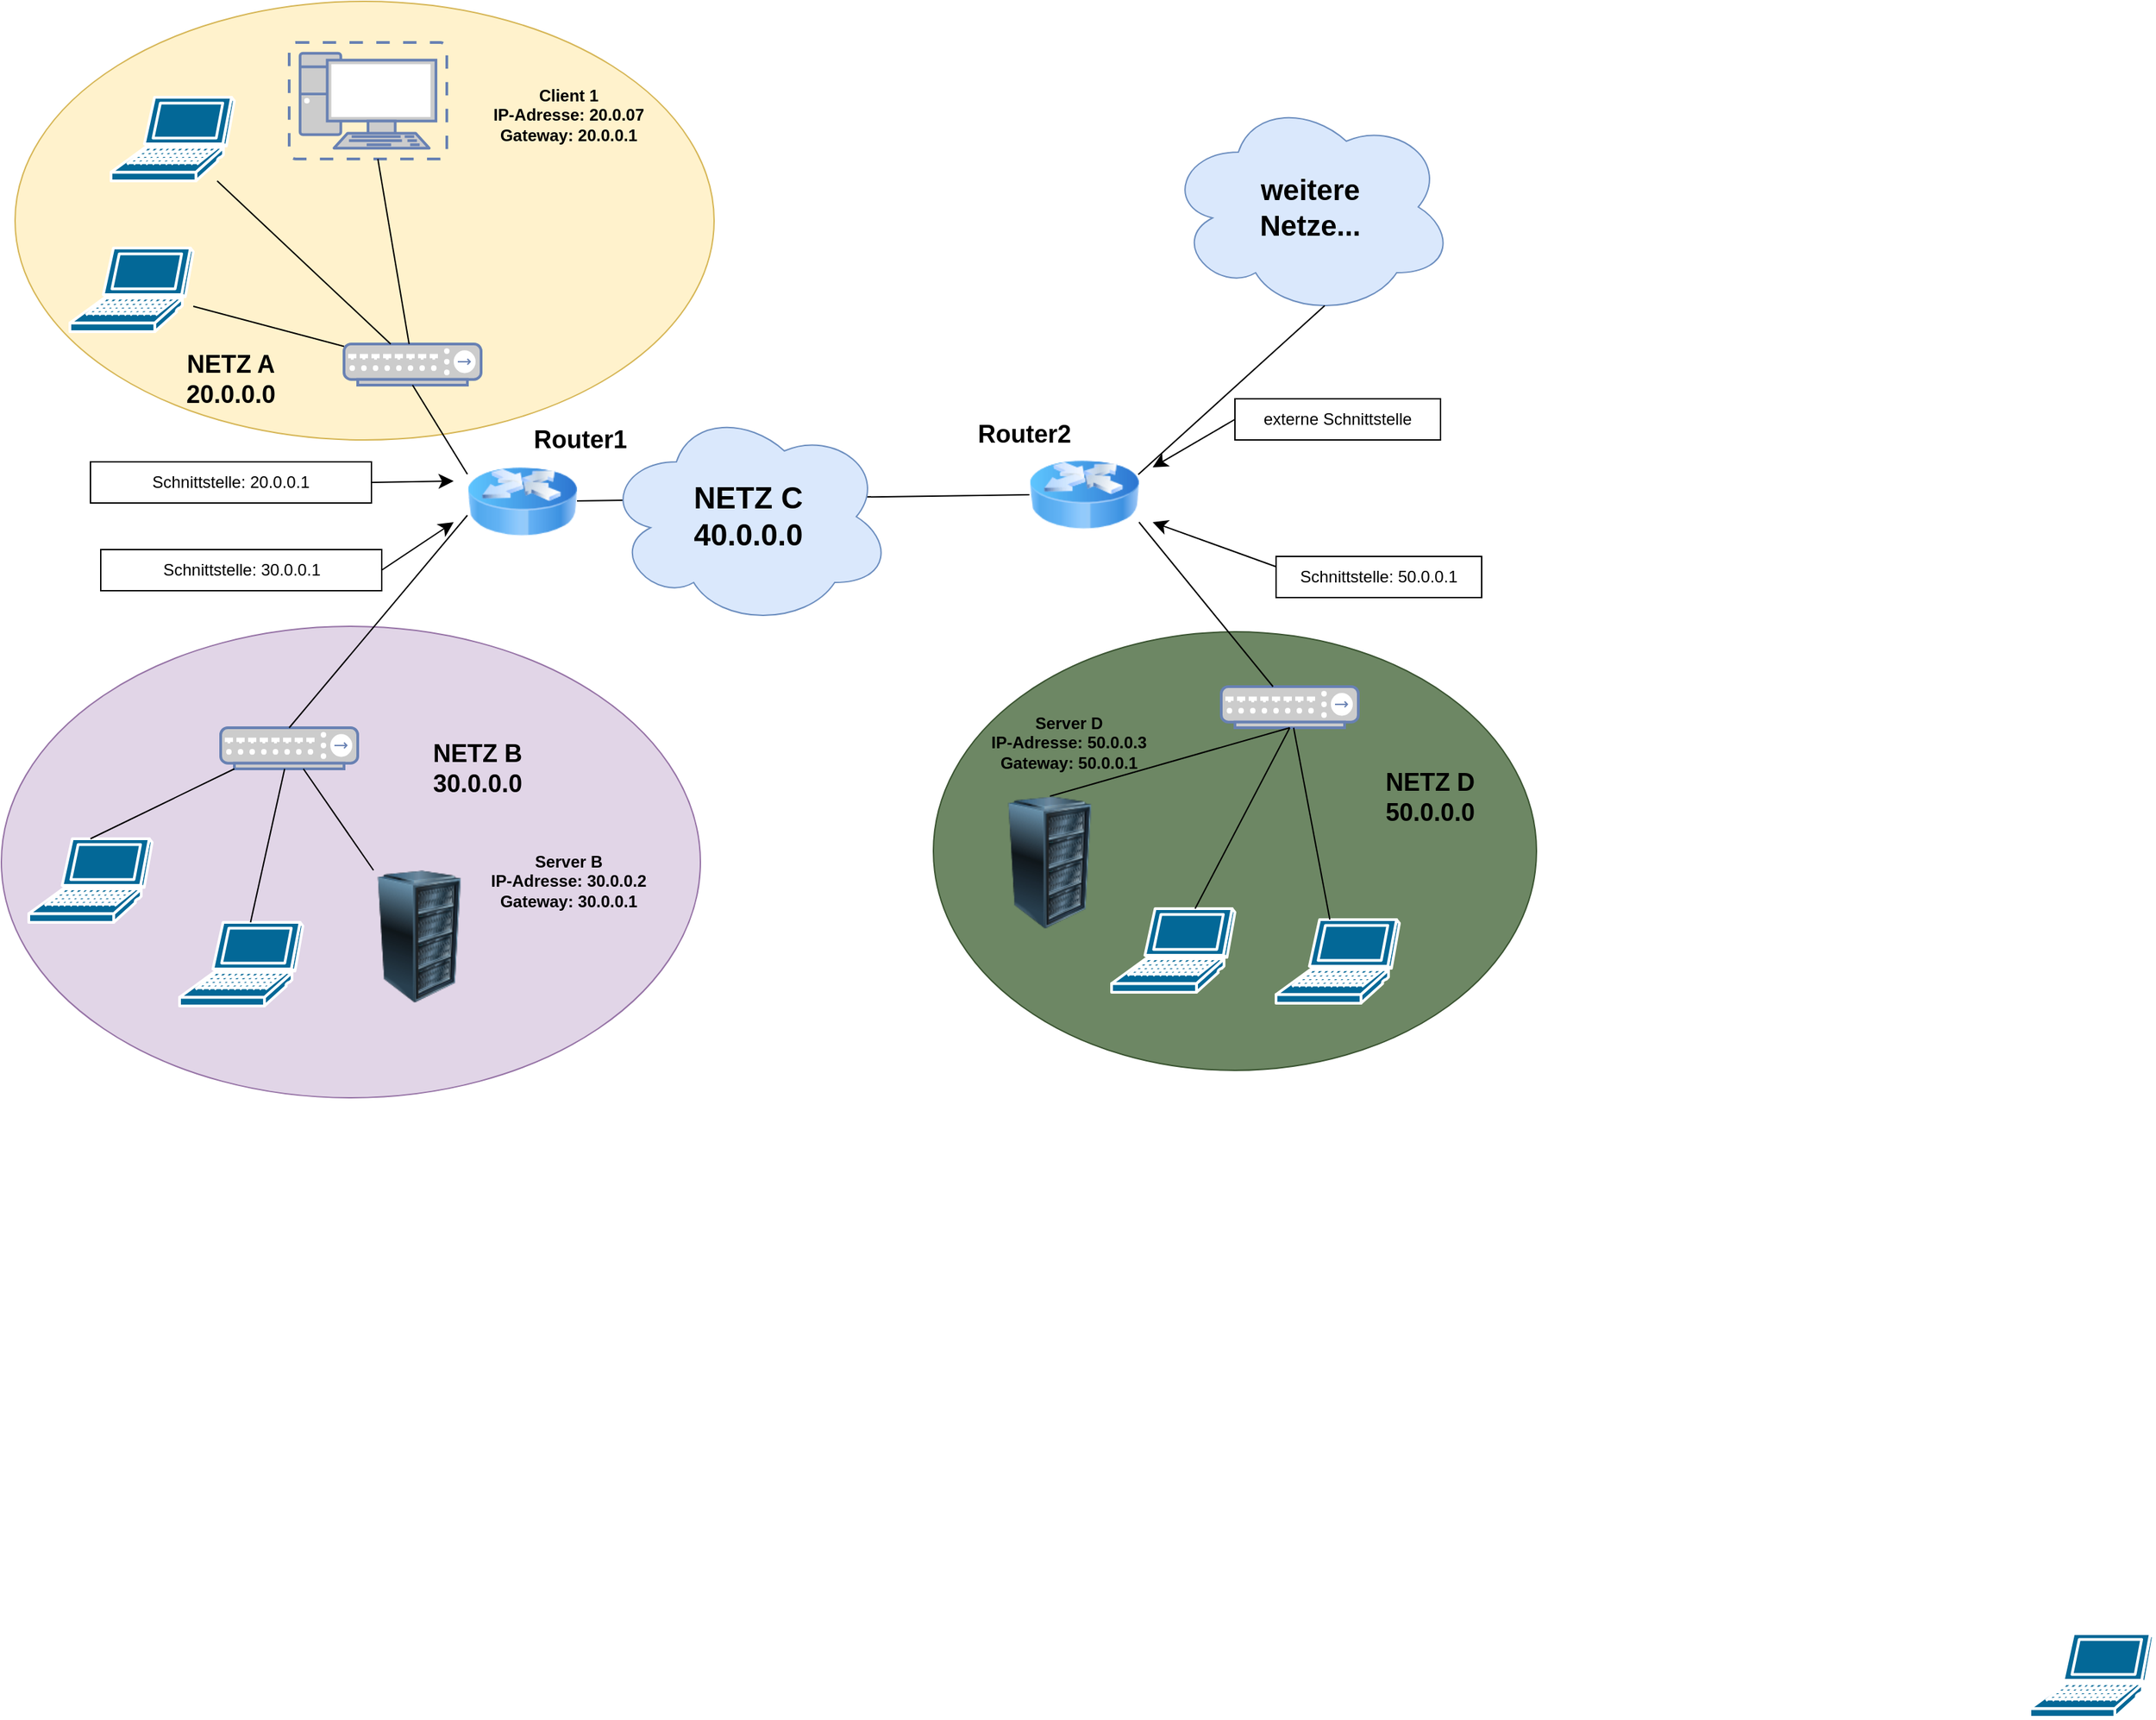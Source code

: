 <mxfile version="26.0.8">
  <diagram name="Page-1" id="80d4a630-b321-0f5e-ff81-c5a36ef4752d">
    <mxGraphModel dx="2012" dy="816" grid="1" gridSize="10" guides="1" tooltips="1" connect="1" arrows="1" fold="1" page="1" pageScale="1" pageWidth="1100" pageHeight="850" background="none" math="0" shadow="0">
      <root>
        <mxCell id="0" />
        <mxCell id="1" parent="0" />
        <mxCell id="c8de1EBmtqxJ63L9seC3-37" value="" style="ellipse;whiteSpace=wrap;html=1;fillColor=#6d8764;strokeColor=#3A5431;fontColor=#ffffff;" vertex="1" parent="1">
          <mxGeometry x="710" y="520" width="440" height="320" as="geometry" />
        </mxCell>
        <mxCell id="c8de1EBmtqxJ63L9seC3-36" value="" style="ellipse;whiteSpace=wrap;html=1;fillColor=#e1d5e7;strokeColor=#9673a6;" vertex="1" parent="1">
          <mxGeometry x="30" y="516" width="510" height="344" as="geometry" />
        </mxCell>
        <mxCell id="c8de1EBmtqxJ63L9seC3-35" value="" style="ellipse;whiteSpace=wrap;html=1;fillColor=#fff2cc;strokeColor=#d6b656;" vertex="1" parent="1">
          <mxGeometry x="40" y="60" width="510" height="320" as="geometry" />
        </mxCell>
        <mxCell id="c8de1EBmtqxJ63L9seC3-1" value="" style="shape=mxgraph.cisco.computers_and_peripherals.laptop;html=1;pointerEvents=1;dashed=0;fillColor=#036897;strokeColor=#ffffff;strokeWidth=2;verticalLabelPosition=bottom;verticalAlign=top;align=center;outlineConnect=0;" vertex="1" parent="1">
          <mxGeometry x="110" y="130" width="90" height="61" as="geometry" />
        </mxCell>
        <mxCell id="c8de1EBmtqxJ63L9seC3-2" value="" style="fontColor=#0066CC;verticalAlign=top;verticalLabelPosition=bottom;labelPosition=center;align=center;html=1;outlineConnect=0;fillColor=#CCCCCC;strokeColor=#6881B3;gradientColor=none;gradientDirection=north;strokeWidth=2;shape=mxgraph.networks.virtual_pc;" vertex="1" parent="1">
          <mxGeometry x="240" y="90" width="115" height="85" as="geometry" />
        </mxCell>
        <mxCell id="c8de1EBmtqxJ63L9seC3-4" value="" style="fontColor=#0066CC;verticalAlign=top;verticalLabelPosition=bottom;labelPosition=center;align=center;html=1;outlineConnect=0;fillColor=#CCCCCC;strokeColor=#6881B3;gradientColor=none;gradientDirection=north;strokeWidth=2;shape=mxgraph.networks.hub;" vertex="1" parent="1">
          <mxGeometry x="280" y="310" width="100" height="30" as="geometry" />
        </mxCell>
        <mxCell id="c8de1EBmtqxJ63L9seC3-5" value="" style="shape=mxgraph.cisco.computers_and_peripherals.laptop;html=1;pointerEvents=1;dashed=0;fillColor=#036897;strokeColor=#ffffff;strokeWidth=2;verticalLabelPosition=bottom;verticalAlign=top;align=center;outlineConnect=0;" vertex="1" parent="1">
          <mxGeometry x="80" y="240" width="90" height="61" as="geometry" />
        </mxCell>
        <mxCell id="c8de1EBmtqxJ63L9seC3-6" value="" style="endArrow=none;html=1;rounded=0;fontSize=12;startSize=8;endSize=8;curved=1;" edge="1" parent="1" source="c8de1EBmtqxJ63L9seC3-5" target="c8de1EBmtqxJ63L9seC3-4">
          <mxGeometry width="50" height="50" relative="1" as="geometry">
            <mxPoint x="390" y="490" as="sourcePoint" />
            <mxPoint x="440" y="440" as="targetPoint" />
          </mxGeometry>
        </mxCell>
        <mxCell id="c8de1EBmtqxJ63L9seC3-7" value="" style="endArrow=none;html=1;rounded=0;fontSize=12;startSize=8;endSize=8;curved=1;" edge="1" parent="1" source="c8de1EBmtqxJ63L9seC3-1" target="c8de1EBmtqxJ63L9seC3-4">
          <mxGeometry width="50" height="50" relative="1" as="geometry">
            <mxPoint x="290" y="321" as="sourcePoint" />
            <mxPoint x="410" y="307" as="targetPoint" />
          </mxGeometry>
        </mxCell>
        <mxCell id="c8de1EBmtqxJ63L9seC3-8" value="" style="endArrow=none;html=1;rounded=0;fontSize=12;startSize=8;endSize=8;curved=1;" edge="1" parent="1" source="c8de1EBmtqxJ63L9seC3-2" target="c8de1EBmtqxJ63L9seC3-4">
          <mxGeometry width="50" height="50" relative="1" as="geometry">
            <mxPoint x="450" y="255" as="sourcePoint" />
            <mxPoint x="561" y="312" as="targetPoint" />
          </mxGeometry>
        </mxCell>
        <mxCell id="c8de1EBmtqxJ63L9seC3-11" value="" style="endArrow=none;html=1;rounded=0;fontSize=12;startSize=8;endSize=8;curved=1;exitX=0.5;exitY=1;exitDx=0;exitDy=0;exitPerimeter=0;entryX=0;entryY=0.25;entryDx=0;entryDy=0;" edge="1" parent="1" source="c8de1EBmtqxJ63L9seC3-4" target="c8de1EBmtqxJ63L9seC3-46">
          <mxGeometry width="50" height="50" relative="1" as="geometry">
            <mxPoint x="260" y="419" as="sourcePoint" />
            <mxPoint x="390.005" y="399.44" as="targetPoint" />
          </mxGeometry>
        </mxCell>
        <mxCell id="c8de1EBmtqxJ63L9seC3-14" value="" style="shape=mxgraph.cisco.computers_and_peripherals.laptop;html=1;pointerEvents=1;dashed=0;fillColor=#036897;strokeColor=#ffffff;strokeWidth=2;verticalLabelPosition=bottom;verticalAlign=top;align=center;outlineConnect=0;" vertex="1" parent="1">
          <mxGeometry x="840" y="722" width="90" height="61" as="geometry" />
        </mxCell>
        <mxCell id="c8de1EBmtqxJ63L9seC3-15" value="" style="shape=mxgraph.cisco.computers_and_peripherals.laptop;html=1;pointerEvents=1;dashed=0;fillColor=#036897;strokeColor=#ffffff;strokeWidth=2;verticalLabelPosition=bottom;verticalAlign=top;align=center;outlineConnect=0;" vertex="1" parent="1">
          <mxGeometry x="1510" y="1251" width="90" height="61" as="geometry" />
        </mxCell>
        <mxCell id="c8de1EBmtqxJ63L9seC3-16" value="" style="shape=mxgraph.cisco.computers_and_peripherals.laptop;html=1;pointerEvents=1;dashed=0;fillColor=#036897;strokeColor=#ffffff;strokeWidth=2;verticalLabelPosition=bottom;verticalAlign=top;align=center;outlineConnect=0;" vertex="1" parent="1">
          <mxGeometry x="960" y="730" width="90" height="61" as="geometry" />
        </mxCell>
        <mxCell id="c8de1EBmtqxJ63L9seC3-17" value="" style="fontColor=#0066CC;verticalAlign=top;verticalLabelPosition=bottom;labelPosition=center;align=center;html=1;outlineConnect=0;fillColor=#CCCCCC;strokeColor=#6881B3;gradientColor=none;gradientDirection=north;strokeWidth=2;shape=mxgraph.networks.hub;" vertex="1" parent="1">
          <mxGeometry x="920" y="560" width="100" height="30" as="geometry" />
        </mxCell>
        <mxCell id="c8de1EBmtqxJ63L9seC3-18" value="" style="fontColor=#0066CC;verticalAlign=top;verticalLabelPosition=bottom;labelPosition=center;align=center;html=1;outlineConnect=0;fillColor=#CCCCCC;strokeColor=#6881B3;gradientColor=none;gradientDirection=north;strokeWidth=2;shape=mxgraph.networks.hub;" vertex="1" parent="1">
          <mxGeometry x="190" y="590" width="100" height="30" as="geometry" />
        </mxCell>
        <mxCell id="c8de1EBmtqxJ63L9seC3-19" value="" style="shape=mxgraph.cisco.computers_and_peripherals.laptop;html=1;pointerEvents=1;dashed=0;fillColor=#036897;strokeColor=#ffffff;strokeWidth=2;verticalLabelPosition=bottom;verticalAlign=top;align=center;outlineConnect=0;" vertex="1" parent="1">
          <mxGeometry x="50" y="671" width="90" height="61" as="geometry" />
        </mxCell>
        <mxCell id="c8de1EBmtqxJ63L9seC3-20" value="" style="shape=mxgraph.cisco.computers_and_peripherals.laptop;html=1;pointerEvents=1;dashed=0;fillColor=#036897;strokeColor=#ffffff;strokeWidth=2;verticalLabelPosition=bottom;verticalAlign=top;align=center;outlineConnect=0;" vertex="1" parent="1">
          <mxGeometry x="160" y="732" width="90" height="61" as="geometry" />
        </mxCell>
        <mxCell id="c8de1EBmtqxJ63L9seC3-22" value="" style="endArrow=none;html=1;rounded=0;fontSize=12;startSize=8;endSize=8;curved=1;exitX=1;exitY=0.75;exitDx=0;exitDy=0;" edge="1" parent="1" source="c8de1EBmtqxJ63L9seC3-48" target="c8de1EBmtqxJ63L9seC3-17">
          <mxGeometry width="50" height="50" relative="1" as="geometry">
            <mxPoint x="859.995" y="441.56" as="sourcePoint" />
            <mxPoint x="890" y="510" as="targetPoint" />
          </mxGeometry>
        </mxCell>
        <mxCell id="c8de1EBmtqxJ63L9seC3-23" value="" style="endArrow=none;html=1;rounded=0;fontSize=12;startSize=8;endSize=8;curved=1;entryX=0;entryY=0.5;entryDx=0;entryDy=0;" edge="1" parent="1" source="c8de1EBmtqxJ63L9seC3-46" target="c8de1EBmtqxJ63L9seC3-48">
          <mxGeometry width="50" height="50" relative="1" as="geometry">
            <mxPoint x="449" y="425" as="sourcePoint" />
            <mxPoint x="801" y="416" as="targetPoint" />
          </mxGeometry>
        </mxCell>
        <mxCell id="c8de1EBmtqxJ63L9seC3-24" value="" style="endArrow=none;html=1;rounded=0;fontSize=12;startSize=8;endSize=8;curved=1;exitX=0.5;exitY=0;exitDx=0;exitDy=0;exitPerimeter=0;entryX=0;entryY=0.625;entryDx=0;entryDy=0;entryPerimeter=0;" edge="1" parent="1" source="c8de1EBmtqxJ63L9seC3-18" target="c8de1EBmtqxJ63L9seC3-46">
          <mxGeometry width="50" height="50" relative="1" as="geometry">
            <mxPoint x="240" y="550" as="sourcePoint" />
            <mxPoint x="390.005" y="450.56" as="targetPoint" />
          </mxGeometry>
        </mxCell>
        <mxCell id="c8de1EBmtqxJ63L9seC3-25" value="" style="endArrow=none;html=1;rounded=0;fontSize=12;startSize=8;endSize=8;curved=1;" edge="1" parent="1" source="c8de1EBmtqxJ63L9seC3-18" target="c8de1EBmtqxJ63L9seC3-50">
          <mxGeometry width="50" height="50" relative="1" as="geometry">
            <mxPoint x="370" y="671" as="sourcePoint" />
            <mxPoint x="332.73" y="732" as="targetPoint" />
          </mxGeometry>
        </mxCell>
        <mxCell id="c8de1EBmtqxJ63L9seC3-26" value="" style="endArrow=none;html=1;rounded=0;fontSize=12;startSize=8;endSize=8;curved=1;" edge="1" parent="1" source="c8de1EBmtqxJ63L9seC3-18" target="c8de1EBmtqxJ63L9seC3-20">
          <mxGeometry width="50" height="50" relative="1" as="geometry">
            <mxPoint x="250" y="490" as="sourcePoint" />
            <mxPoint x="360" y="520" as="targetPoint" />
          </mxGeometry>
        </mxCell>
        <mxCell id="c8de1EBmtqxJ63L9seC3-27" value="" style="endArrow=none;html=1;rounded=0;fontSize=12;startSize=8;endSize=8;curved=1;entryX=0.5;entryY=0;entryDx=0;entryDy=0;entryPerimeter=0;exitX=0.1;exitY=1;exitDx=0;exitDy=0;exitPerimeter=0;" edge="1" parent="1" source="c8de1EBmtqxJ63L9seC3-18" target="c8de1EBmtqxJ63L9seC3-19">
          <mxGeometry width="50" height="50" relative="1" as="geometry">
            <mxPoint x="230" y="342" as="sourcePoint" />
            <mxPoint x="340" y="372" as="targetPoint" />
          </mxGeometry>
        </mxCell>
        <mxCell id="c8de1EBmtqxJ63L9seC3-28" value="" style="endArrow=none;html=1;rounded=0;fontSize=12;startSize=8;endSize=8;curved=1;entryX=0.5;entryY=1;entryDx=0;entryDy=0;entryPerimeter=0;exitX=0.5;exitY=0;exitDx=0;exitDy=0;" edge="1" parent="1" source="c8de1EBmtqxJ63L9seC3-62" target="c8de1EBmtqxJ63L9seC3-17">
          <mxGeometry width="50" height="50" relative="1" as="geometry">
            <mxPoint x="829" y="658.605" as="sourcePoint" />
            <mxPoint x="1000" y="600" as="targetPoint" />
          </mxGeometry>
        </mxCell>
        <mxCell id="c8de1EBmtqxJ63L9seC3-29" value="" style="endArrow=none;html=1;rounded=0;fontSize=12;startSize=8;endSize=8;curved=1;exitX=0.5;exitY=1;exitDx=0;exitDy=0;exitPerimeter=0;" edge="1" parent="1" source="c8de1EBmtqxJ63L9seC3-17" target="c8de1EBmtqxJ63L9seC3-14">
          <mxGeometry width="50" height="50" relative="1" as="geometry">
            <mxPoint x="849" y="467" as="sourcePoint" />
            <mxPoint x="994" y="600" as="targetPoint" />
          </mxGeometry>
        </mxCell>
        <mxCell id="c8de1EBmtqxJ63L9seC3-30" value="" style="endArrow=none;html=1;rounded=0;fontSize=12;startSize=8;endSize=8;curved=1;" edge="1" parent="1" source="c8de1EBmtqxJ63L9seC3-17" target="c8de1EBmtqxJ63L9seC3-16">
          <mxGeometry width="50" height="50" relative="1" as="geometry">
            <mxPoint x="990" y="625" as="sourcePoint" />
            <mxPoint x="1135" y="758" as="targetPoint" />
          </mxGeometry>
        </mxCell>
        <mxCell id="c8de1EBmtqxJ63L9seC3-31" value="&lt;b&gt;&lt;font style=&quot;font-size: 22px;&quot;&gt;NETZ C&lt;br&gt;40.0.0.0&lt;/font&gt;&lt;/b&gt;" style="ellipse;shape=cloud;whiteSpace=wrap;html=1;fillColor=#dae8fc;strokeColor=#6c8ebf;" vertex="1" parent="1">
          <mxGeometry x="470" y="356" width="210" height="160" as="geometry" />
        </mxCell>
        <mxCell id="c8de1EBmtqxJ63L9seC3-32" value="&lt;b&gt;&lt;font style=&quot;font-size: 21px;&quot;&gt;weitere &lt;br&gt;Netze...&lt;br&gt;&lt;/font&gt;&lt;/b&gt;" style="ellipse;shape=cloud;whiteSpace=wrap;html=1;fillColor=#dae8fc;strokeColor=#6c8ebf;" vertex="1" parent="1">
          <mxGeometry x="880" y="130" width="210" height="160" as="geometry" />
        </mxCell>
        <mxCell id="c8de1EBmtqxJ63L9seC3-33" value="" style="endArrow=none;html=1;rounded=0;fontSize=12;startSize=8;endSize=8;curved=1;exitX=0.55;exitY=0.95;exitDx=0;exitDy=0;exitPerimeter=0;entryX=0.993;entryY=0.315;entryDx=0;entryDy=0;entryPerimeter=0;" edge="1" parent="1" source="c8de1EBmtqxJ63L9seC3-32" target="c8de1EBmtqxJ63L9seC3-48">
          <mxGeometry width="50" height="50" relative="1" as="geometry">
            <mxPoint x="459" y="435" as="sourcePoint" />
            <mxPoint x="859.995" y="390.44" as="targetPoint" />
          </mxGeometry>
        </mxCell>
        <mxCell id="c8de1EBmtqxJ63L9seC3-38" value="&lt;b&gt;&lt;font style=&quot;font-size: 18px;&quot;&gt;NETZ B&lt;br&gt;30.0.0.0&lt;br&gt;&lt;/font&gt;&lt;/b&gt;" style="text;html=1;align=center;verticalAlign=middle;whiteSpace=wrap;rounded=0;" vertex="1" parent="1">
          <mxGeometry x="325" y="600" width="105" height="40" as="geometry" />
        </mxCell>
        <mxCell id="c8de1EBmtqxJ63L9seC3-39" value="&lt;b&gt;&lt;font style=&quot;font-size: 18px;&quot;&gt;NETZ D&lt;br&gt;50.0.0.0&lt;br&gt;&lt;/font&gt;&lt;/b&gt;" style="text;html=1;align=center;verticalAlign=middle;whiteSpace=wrap;rounded=0;" vertex="1" parent="1">
          <mxGeometry x="1020" y="621" width="105" height="40" as="geometry" />
        </mxCell>
        <mxCell id="c8de1EBmtqxJ63L9seC3-40" value="&lt;b&gt;&lt;font style=&quot;font-size: 18px;&quot;&gt;NETZ A&lt;br&gt;20.0.0.0&lt;br&gt;&lt;/font&gt;&lt;/b&gt;" style="text;html=1;align=center;verticalAlign=middle;whiteSpace=wrap;rounded=0;" vertex="1" parent="1">
          <mxGeometry x="145" y="316" width="105" height="40" as="geometry" />
        </mxCell>
        <mxCell id="c8de1EBmtqxJ63L9seC3-41" value="&lt;b&gt;&lt;font style=&quot;font-size: 18px;&quot;&gt;Router1&lt;/font&gt;&lt;/b&gt;" style="text;html=1;align=center;verticalAlign=middle;whiteSpace=wrap;rounded=0;" vertex="1" parent="1">
          <mxGeometry x="400" y="360" width="105" height="40" as="geometry" />
        </mxCell>
        <mxCell id="c8de1EBmtqxJ63L9seC3-42" value="&lt;b&gt;&lt;font style=&quot;font-size: 18px;&quot;&gt;Router2&lt;/font&gt;&lt;/b&gt;" style="text;html=1;align=center;verticalAlign=middle;whiteSpace=wrap;rounded=0;" vertex="1" parent="1">
          <mxGeometry x="724" y="356" width="105" height="40" as="geometry" />
        </mxCell>
        <mxCell id="c8de1EBmtqxJ63L9seC3-45" value="&lt;b&gt;Client 1&lt;br&gt;IP-Adresse: 20.0.07&lt;br&gt;Gateway: 20.0.0.1&lt;br&gt;&lt;/b&gt;&lt;div&gt;&lt;br/&gt;&lt;/div&gt;" style="text;html=1;align=center;verticalAlign=middle;whiteSpace=wrap;rounded=0;" vertex="1" parent="1">
          <mxGeometry x="355" y="130" width="178" height="40" as="geometry" />
        </mxCell>
        <mxCell id="c8de1EBmtqxJ63L9seC3-46" value="" style="image;html=1;image=img/lib/clip_art/networking/Router_Icon_128x128.png" vertex="1" parent="1">
          <mxGeometry x="370" y="385" width="80" height="80" as="geometry" />
        </mxCell>
        <mxCell id="c8de1EBmtqxJ63L9seC3-48" value="" style="image;html=1;image=img/lib/clip_art/networking/Router_Icon_128x128.png" vertex="1" parent="1">
          <mxGeometry x="780" y="380" width="80" height="80" as="geometry" />
        </mxCell>
        <mxCell id="c8de1EBmtqxJ63L9seC3-49" value="&lt;b&gt;Server B&lt;br&gt;IP-Adresse: 30.0.0.2&lt;br&gt;Gateway: 30.0.0.1&lt;br&gt;&lt;/b&gt;" style="text;html=1;align=center;verticalAlign=middle;whiteSpace=wrap;rounded=0;" vertex="1" parent="1">
          <mxGeometry x="355" y="681.5" width="178" height="40" as="geometry" />
        </mxCell>
        <mxCell id="c8de1EBmtqxJ63L9seC3-50" value="" style="image;html=1;image=img/lib/clip_art/computers/Server_Rack_128x128.png" vertex="1" parent="1">
          <mxGeometry x="280" y="694" width="110" height="97" as="geometry" />
        </mxCell>
        <mxCell id="c8de1EBmtqxJ63L9seC3-53" value="Schnittstelle: 30.0.0.1" style="text;html=1;align=center;verticalAlign=middle;whiteSpace=wrap;rounded=0;strokeColor=default;" vertex="1" parent="1">
          <mxGeometry x="102.5" y="460" width="205" height="30" as="geometry" />
        </mxCell>
        <mxCell id="c8de1EBmtqxJ63L9seC3-54" value="" style="endArrow=classic;html=1;rounded=0;fontSize=12;startSize=8;endSize=8;curved=1;exitX=1;exitY=0.5;exitDx=0;exitDy=0;" edge="1" parent="1" source="c8de1EBmtqxJ63L9seC3-53">
          <mxGeometry width="50" height="50" relative="1" as="geometry">
            <mxPoint x="720" y="460" as="sourcePoint" />
            <mxPoint x="360" y="440" as="targetPoint" />
          </mxGeometry>
        </mxCell>
        <mxCell id="c8de1EBmtqxJ63L9seC3-55" value="Schnittstelle: 20.0.0.1" style="text;html=1;align=center;verticalAlign=middle;whiteSpace=wrap;rounded=0;strokeColor=default;" vertex="1" parent="1">
          <mxGeometry x="95" y="396" width="205" height="30" as="geometry" />
        </mxCell>
        <mxCell id="c8de1EBmtqxJ63L9seC3-56" value="" style="endArrow=classic;html=1;rounded=0;fontSize=12;startSize=8;endSize=8;curved=1;exitX=1;exitY=0.5;exitDx=0;exitDy=0;" edge="1" parent="1" source="c8de1EBmtqxJ63L9seC3-55">
          <mxGeometry width="50" height="50" relative="1" as="geometry">
            <mxPoint x="720" y="460" as="sourcePoint" />
            <mxPoint x="360" y="410" as="targetPoint" />
          </mxGeometry>
        </mxCell>
        <mxCell id="c8de1EBmtqxJ63L9seC3-57" value="Schnittstelle: 50.0.0.1" style="text;html=1;align=center;verticalAlign=middle;whiteSpace=wrap;rounded=0;strokeColor=default;" vertex="1" parent="1">
          <mxGeometry x="960" y="465" width="150" height="30" as="geometry" />
        </mxCell>
        <mxCell id="c8de1EBmtqxJ63L9seC3-58" value="" style="endArrow=classic;html=1;rounded=0;fontSize=12;startSize=8;endSize=8;curved=1;exitX=0;exitY=0.25;exitDx=0;exitDy=0;" edge="1" parent="1" source="c8de1EBmtqxJ63L9seC3-57">
          <mxGeometry width="50" height="50" relative="1" as="geometry">
            <mxPoint x="720" y="460" as="sourcePoint" />
            <mxPoint x="870" y="440" as="targetPoint" />
          </mxGeometry>
        </mxCell>
        <mxCell id="c8de1EBmtqxJ63L9seC3-60" value="externe Schnittstelle" style="text;html=1;align=center;verticalAlign=middle;whiteSpace=wrap;rounded=0;strokeColor=default;" vertex="1" parent="1">
          <mxGeometry x="930" y="350" width="150" height="30" as="geometry" />
        </mxCell>
        <mxCell id="c8de1EBmtqxJ63L9seC3-61" value="" style="endArrow=classic;html=1;rounded=0;fontSize=12;startSize=8;endSize=8;curved=1;exitX=0;exitY=0.5;exitDx=0;exitDy=0;" edge="1" parent="1" source="c8de1EBmtqxJ63L9seC3-60">
          <mxGeometry width="50" height="50" relative="1" as="geometry">
            <mxPoint x="650" y="490" as="sourcePoint" />
            <mxPoint x="870" y="400" as="targetPoint" />
          </mxGeometry>
        </mxCell>
        <mxCell id="c8de1EBmtqxJ63L9seC3-62" value="" style="image;html=1;image=img/lib/clip_art/computers/Server_Rack_128x128.png" vertex="1" parent="1">
          <mxGeometry x="740" y="640" width="110" height="97" as="geometry" />
        </mxCell>
        <mxCell id="c8de1EBmtqxJ63L9seC3-63" value="&lt;b&gt;Server D&lt;br&gt;IP-Adresse: 50.0.0.3&lt;br&gt;Gateway: 50.0.0.1&lt;br&gt;&lt;/b&gt;" style="text;html=1;align=center;verticalAlign=middle;whiteSpace=wrap;rounded=0;" vertex="1" parent="1">
          <mxGeometry x="720" y="581" width="178" height="40" as="geometry" />
        </mxCell>
      </root>
    </mxGraphModel>
  </diagram>
</mxfile>
